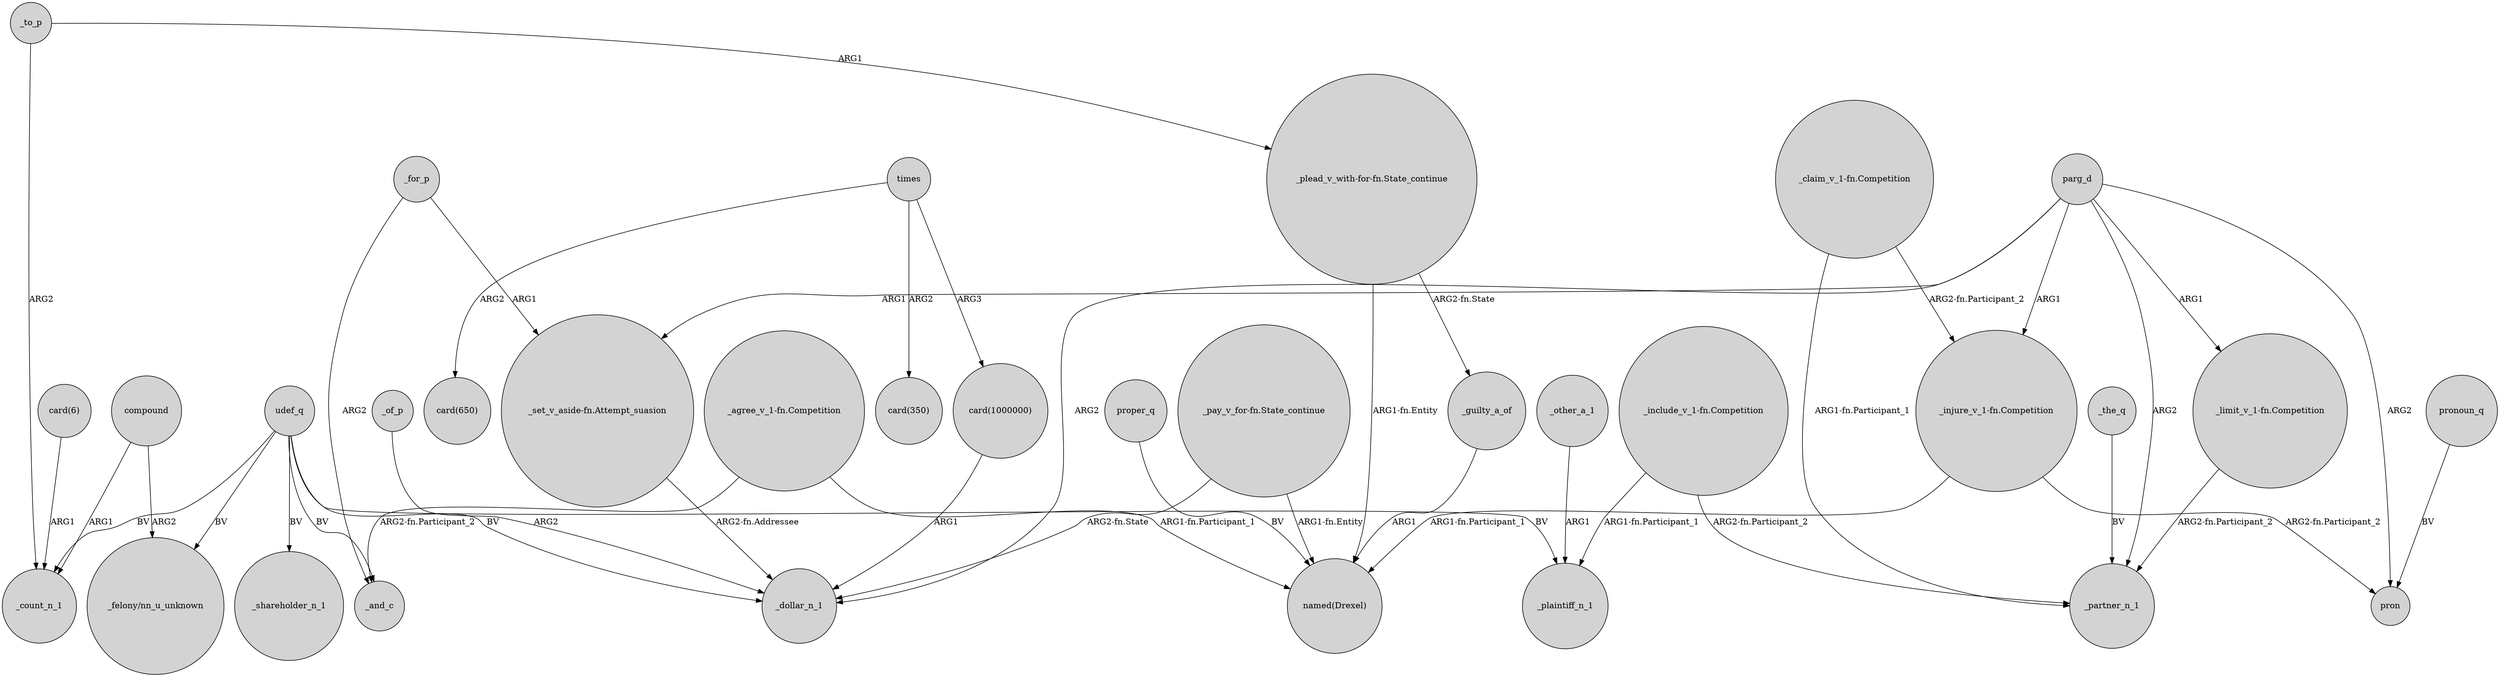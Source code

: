 digraph {
	node [shape=circle style=filled]
	udef_q -> "_felony/nn_u_unknown" [label=BV]
	_for_p -> "_set_v_aside-fn.Attempt_suasion" [label=ARG1]
	"_injure_v_1-fn.Competition" -> "named(Drexel)" [label="ARG1-fn.Participant_1"]
	parg_d -> _dollar_n_1 [label=ARG2]
	parg_d -> "_set_v_aside-fn.Attempt_suasion" [label=ARG1]
	udef_q -> _shareholder_n_1 [label=BV]
	"_agree_v_1-fn.Competition" -> _and_c [label="ARG2-fn.Participant_2"]
	udef_q -> _count_n_1 [label=BV]
	udef_q -> _plaintiff_n_1 [label=BV]
	parg_d -> pron [label=ARG2]
	"_limit_v_1-fn.Competition" -> _partner_n_1 [label="ARG2-fn.Participant_2"]
	"_pay_v_for-fn.State_continue" -> "named(Drexel)" [label="ARG1-fn.Entity"]
	times -> "card(1000000)" [label=ARG3]
	"_agree_v_1-fn.Competition" -> "named(Drexel)" [label="ARG1-fn.Participant_1"]
	"card(6)" -> _count_n_1 [label=ARG1]
	parg_d -> _partner_n_1 [label=ARG2]
	proper_q -> "named(Drexel)" [label=BV]
	udef_q -> _and_c [label=BV]
	_to_p -> _count_n_1 [label=ARG2]
	"_pay_v_for-fn.State_continue" -> _dollar_n_1 [label="ARG2-fn.State"]
	times -> "card(650)" [label=ARG2]
	parg_d -> "_injure_v_1-fn.Competition" [label=ARG1]
	pronoun_q -> pron [label=BV]
	"_plead_v_with-for-fn.State_continue" -> "named(Drexel)" [label="ARG1-fn.Entity"]
	_other_a_1 -> _plaintiff_n_1 [label=ARG1]
	compound -> "_felony/nn_u_unknown" [label=ARG2]
	compound -> _count_n_1 [label=ARG1]
	udef_q -> _dollar_n_1 [label=BV]
	"_include_v_1-fn.Competition" -> _plaintiff_n_1 [label="ARG1-fn.Participant_1"]
	"card(1000000)" -> _dollar_n_1 [label=ARG1]
	"_plead_v_with-for-fn.State_continue" -> _guilty_a_of [label="ARG2-fn.State"]
	"_injure_v_1-fn.Competition" -> pron [label="ARG2-fn.Participant_2"]
	_guilty_a_of -> "named(Drexel)" [label=ARG1]
	parg_d -> "_limit_v_1-fn.Competition" [label=ARG1]
	_the_q -> _partner_n_1 [label=BV]
	times -> "card(350)" [label=ARG2]
	"_set_v_aside-fn.Attempt_suasion" -> _dollar_n_1 [label="ARG2-fn.Addressee"]
	_to_p -> "_plead_v_with-for-fn.State_continue" [label=ARG1]
	"_claim_v_1-fn.Competition" -> "_injure_v_1-fn.Competition" [label="ARG2-fn.Participant_2"]
	_of_p -> _dollar_n_1 [label=ARG2]
	"_claim_v_1-fn.Competition" -> _partner_n_1 [label="ARG1-fn.Participant_1"]
	"_include_v_1-fn.Competition" -> _partner_n_1 [label="ARG2-fn.Participant_2"]
	_for_p -> _and_c [label=ARG2]
}
